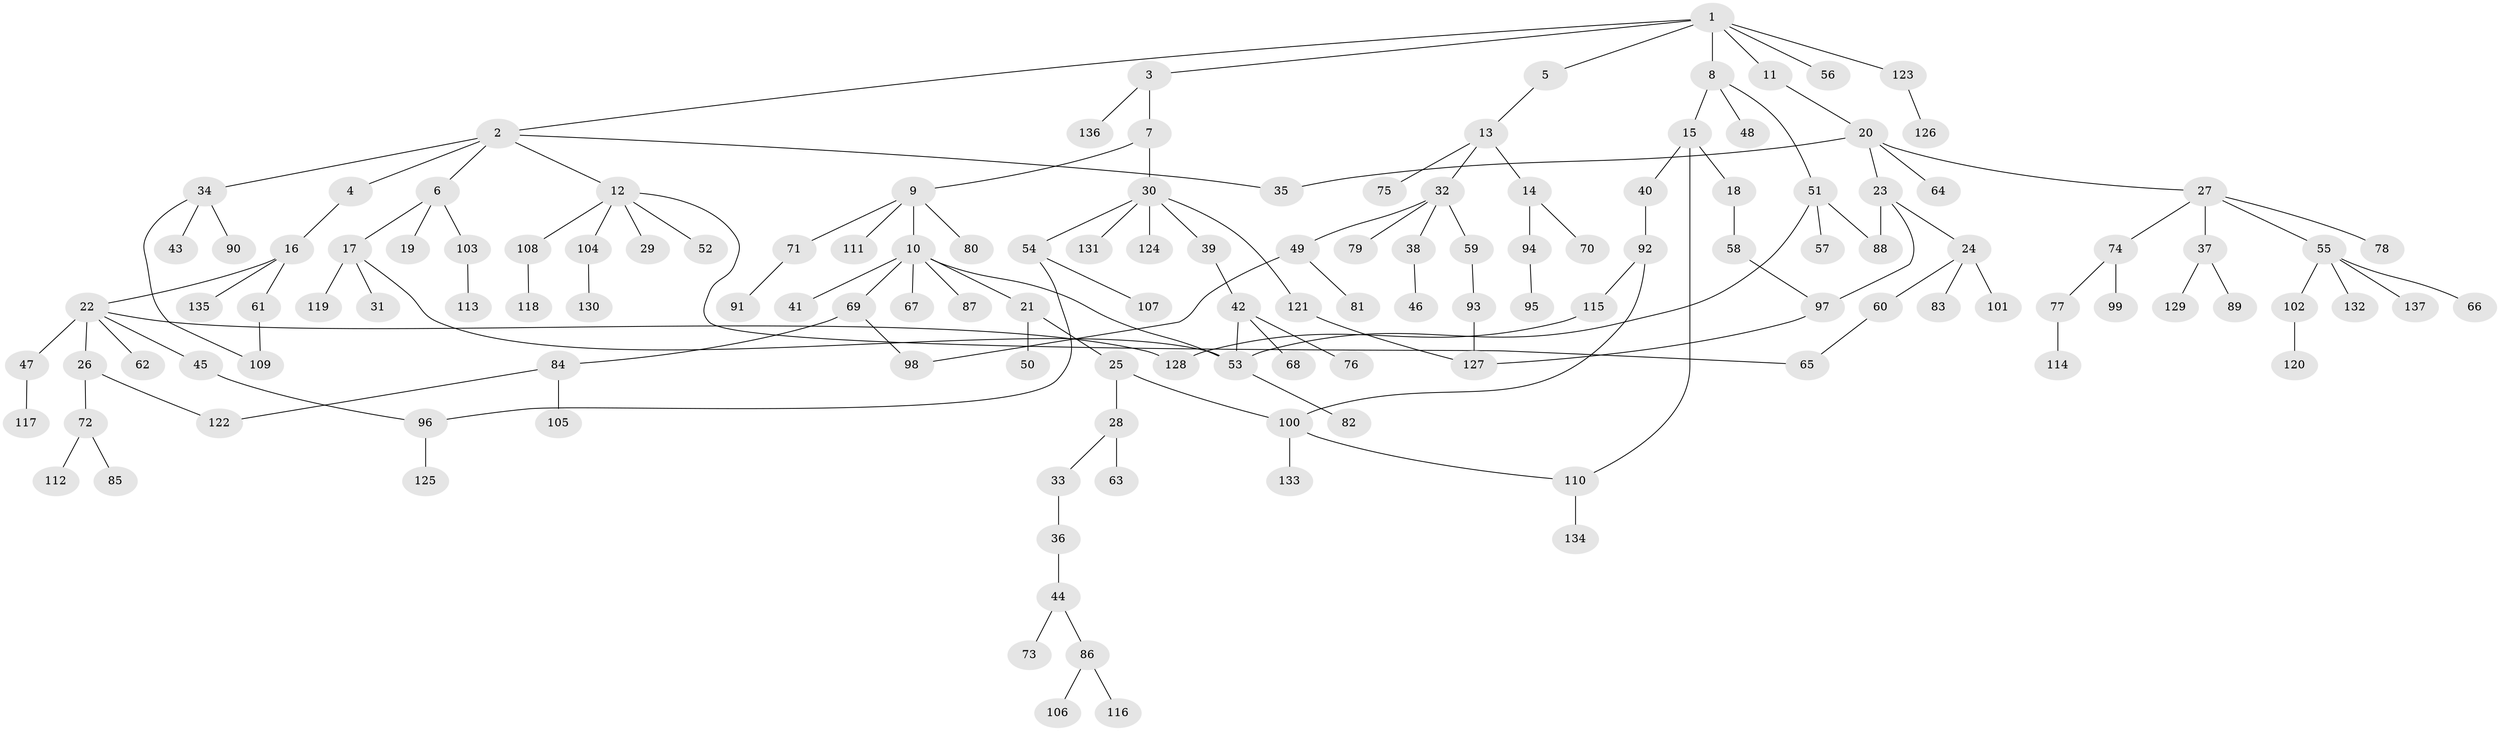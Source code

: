 // coarse degree distribution, {6: 0.0425531914893617, 10: 0.010638297872340425, 2: 0.24468085106382978, 4: 0.09574468085106383, 3: 0.11702127659574468, 8: 0.010638297872340425, 7: 0.02127659574468085, 1: 0.44680851063829785, 5: 0.010638297872340425}
// Generated by graph-tools (version 1.1) at 2025/41/03/06/25 10:41:28]
// undirected, 137 vertices, 152 edges
graph export_dot {
graph [start="1"]
  node [color=gray90,style=filled];
  1;
  2;
  3;
  4;
  5;
  6;
  7;
  8;
  9;
  10;
  11;
  12;
  13;
  14;
  15;
  16;
  17;
  18;
  19;
  20;
  21;
  22;
  23;
  24;
  25;
  26;
  27;
  28;
  29;
  30;
  31;
  32;
  33;
  34;
  35;
  36;
  37;
  38;
  39;
  40;
  41;
  42;
  43;
  44;
  45;
  46;
  47;
  48;
  49;
  50;
  51;
  52;
  53;
  54;
  55;
  56;
  57;
  58;
  59;
  60;
  61;
  62;
  63;
  64;
  65;
  66;
  67;
  68;
  69;
  70;
  71;
  72;
  73;
  74;
  75;
  76;
  77;
  78;
  79;
  80;
  81;
  82;
  83;
  84;
  85;
  86;
  87;
  88;
  89;
  90;
  91;
  92;
  93;
  94;
  95;
  96;
  97;
  98;
  99;
  100;
  101;
  102;
  103;
  104;
  105;
  106;
  107;
  108;
  109;
  110;
  111;
  112;
  113;
  114;
  115;
  116;
  117;
  118;
  119;
  120;
  121;
  122;
  123;
  124;
  125;
  126;
  127;
  128;
  129;
  130;
  131;
  132;
  133;
  134;
  135;
  136;
  137;
  1 -- 2;
  1 -- 3;
  1 -- 5;
  1 -- 8;
  1 -- 11;
  1 -- 56;
  1 -- 123;
  2 -- 4;
  2 -- 6;
  2 -- 12;
  2 -- 34;
  2 -- 35;
  3 -- 7;
  3 -- 136;
  4 -- 16;
  5 -- 13;
  6 -- 17;
  6 -- 19;
  6 -- 103;
  7 -- 9;
  7 -- 30;
  8 -- 15;
  8 -- 48;
  8 -- 51;
  9 -- 10;
  9 -- 71;
  9 -- 80;
  9 -- 111;
  10 -- 21;
  10 -- 41;
  10 -- 67;
  10 -- 69;
  10 -- 87;
  10 -- 53;
  11 -- 20;
  12 -- 29;
  12 -- 52;
  12 -- 65;
  12 -- 104;
  12 -- 108;
  13 -- 14;
  13 -- 32;
  13 -- 75;
  14 -- 70;
  14 -- 94;
  15 -- 18;
  15 -- 40;
  15 -- 110;
  16 -- 22;
  16 -- 61;
  16 -- 135;
  17 -- 31;
  17 -- 119;
  17 -- 53;
  18 -- 58;
  20 -- 23;
  20 -- 27;
  20 -- 35;
  20 -- 64;
  21 -- 25;
  21 -- 50;
  22 -- 26;
  22 -- 45;
  22 -- 47;
  22 -- 62;
  22 -- 128;
  23 -- 24;
  23 -- 97;
  23 -- 88;
  24 -- 60;
  24 -- 83;
  24 -- 101;
  25 -- 28;
  25 -- 100;
  26 -- 72;
  26 -- 122;
  27 -- 37;
  27 -- 55;
  27 -- 74;
  27 -- 78;
  28 -- 33;
  28 -- 63;
  30 -- 39;
  30 -- 54;
  30 -- 121;
  30 -- 124;
  30 -- 131;
  32 -- 38;
  32 -- 49;
  32 -- 59;
  32 -- 79;
  33 -- 36;
  34 -- 43;
  34 -- 90;
  34 -- 109;
  36 -- 44;
  37 -- 89;
  37 -- 129;
  38 -- 46;
  39 -- 42;
  40 -- 92;
  42 -- 53;
  42 -- 68;
  42 -- 76;
  44 -- 73;
  44 -- 86;
  45 -- 96;
  47 -- 117;
  49 -- 81;
  49 -- 98;
  51 -- 57;
  51 -- 88;
  51 -- 53;
  53 -- 82;
  54 -- 107;
  54 -- 96;
  55 -- 66;
  55 -- 102;
  55 -- 132;
  55 -- 137;
  58 -- 97;
  59 -- 93;
  60 -- 65;
  61 -- 109;
  69 -- 84;
  69 -- 98;
  71 -- 91;
  72 -- 85;
  72 -- 112;
  74 -- 77;
  74 -- 99;
  77 -- 114;
  84 -- 105;
  84 -- 122;
  86 -- 106;
  86 -- 116;
  92 -- 100;
  92 -- 115;
  93 -- 127;
  94 -- 95;
  96 -- 125;
  97 -- 127;
  100 -- 133;
  100 -- 110;
  102 -- 120;
  103 -- 113;
  104 -- 130;
  108 -- 118;
  110 -- 134;
  115 -- 128;
  121 -- 127;
  123 -- 126;
}
